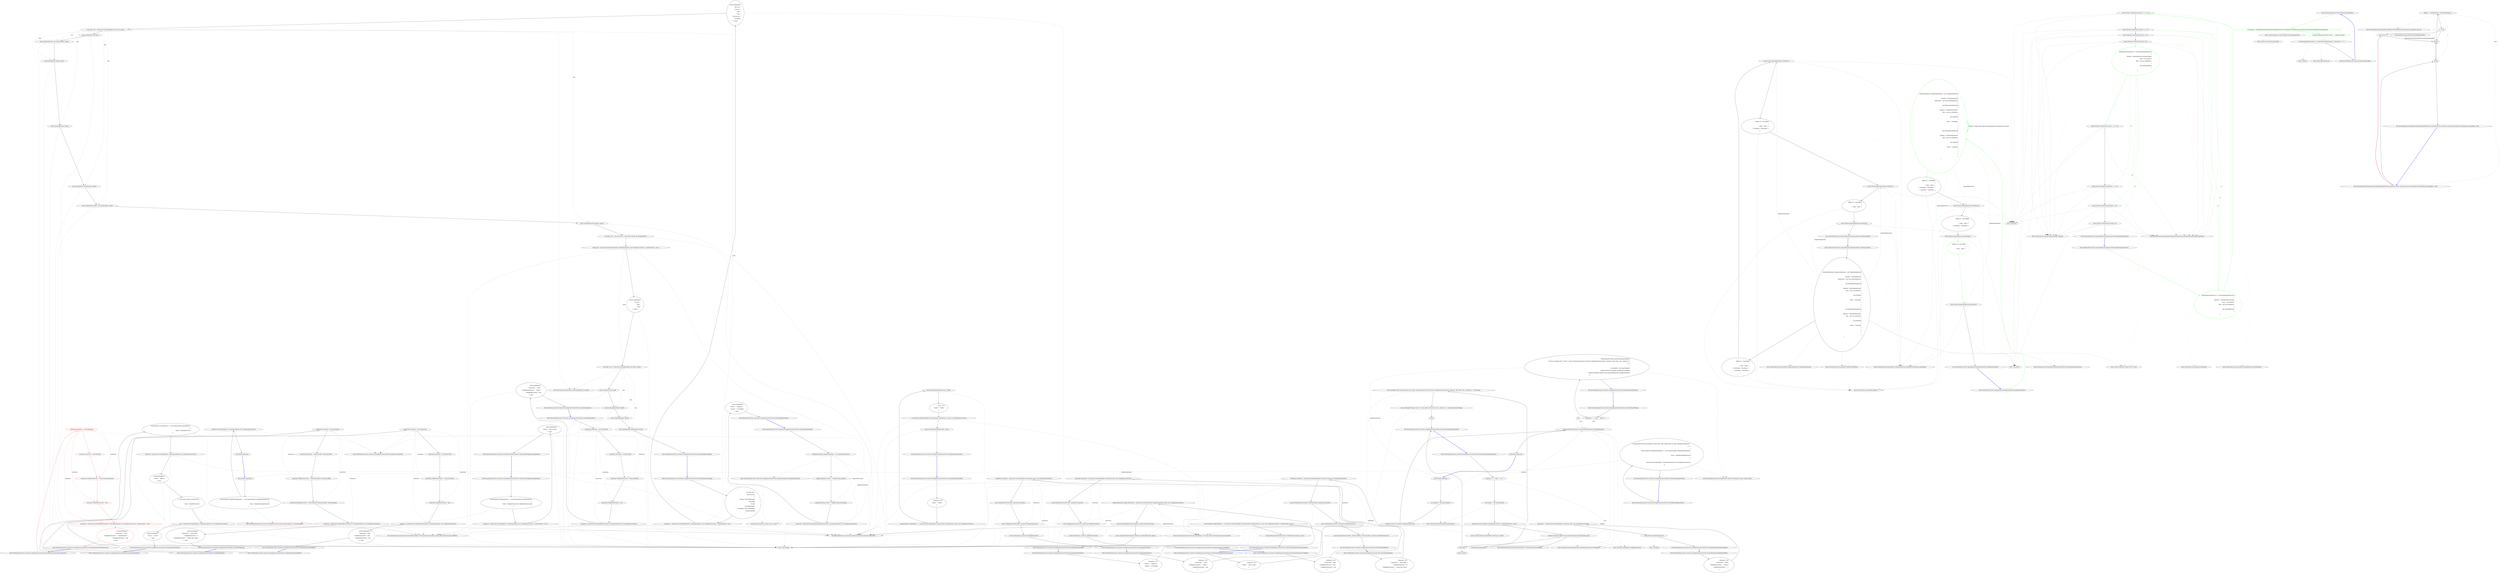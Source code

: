 digraph  {
n162 [label=json, span=""];
n0 [label="Entry Newtonsoft.Json.Tests.Converters.StringEnumConverterTests.NamedEnumDuplicateTest()", span="104-104", cluster="Newtonsoft.Json.Tests.Converters.StringEnumConverterTests.NamedEnumDuplicateTest()"];
n1 [label="ExceptionAssert.Throws<Exception>(''Enum name 'Third' already exists on enum 'NamedEnumDuplicate'.'',\r\n                () =>\r\n                {\r\n                    EnumContainer<NamedEnumDuplicate> c = new EnumContainer<NamedEnumDuplicate>\r\n                    {\r\n                        Enum = NamedEnumDuplicate.First\r\n                    };\r\n\r\n                    JsonConvert.SerializeObject(c, Formatting.Indented, new StringEnumConverter());\r\n                })", span="106-115", cluster="Newtonsoft.Json.Tests.Converters.StringEnumConverterTests.NamedEnumDuplicateTest()"];
n2 [label="Exit Newtonsoft.Json.Tests.Converters.StringEnumConverterTests.NamedEnumDuplicateTest()", span="104-104", cluster="Newtonsoft.Json.Tests.Converters.StringEnumConverterTests.NamedEnumDuplicateTest()"];
n3 [label="Entry Newtonsoft.Json.Tests.ExceptionAssert.Throws<TException>(string, System.Action)", span="175-175", cluster="Newtonsoft.Json.Tests.ExceptionAssert.Throws<TException>(string, System.Action)"];
n4 [label="Entry lambda expression", span="107-115", cluster="lambda expression"];
n5 [label="EnumContainer<NamedEnumDuplicate> c = new EnumContainer<NamedEnumDuplicate>\r\n                    {\r\n                        Enum = NamedEnumDuplicate.First\r\n                    }", span="109-112", cluster="lambda expression"];
n6 [label="JsonConvert.SerializeObject(c, Formatting.Indented, new StringEnumConverter())", span="114-114", cluster="lambda expression"];
n8 [label="Entry Newtonsoft.Json.Tests.Converters.StringEnumConverterTests.EnumContainer<T>.EnumContainer()", span="54-54", cluster="Newtonsoft.Json.Tests.Converters.StringEnumConverterTests.EnumContainer<T>.EnumContainer()"];
n7 [label="Exit lambda expression", span="107-115", cluster="lambda expression"];
n9 [label="Entry Newtonsoft.Json.Converters.StringEnumConverter.StringEnumConverter()", span="62-62", cluster="Newtonsoft.Json.Converters.StringEnumConverter.StringEnumConverter()"];
n10 [label="Entry Newtonsoft.Json.JsonConvert.SerializeObject(object, Newtonsoft.Json.Formatting, params Newtonsoft.Json.JsonConverter[])", span="539-539", cluster="Newtonsoft.Json.JsonConvert.SerializeObject(object, Newtonsoft.Json.Formatting, params Newtonsoft.Json.JsonConverter[])"];
n11 [label="Entry Newtonsoft.Json.Tests.Converters.StringEnumConverterTests.SerializeNameEnumTest()", span="119-119", cluster="Newtonsoft.Json.Tests.Converters.StringEnumConverterTests.SerializeNameEnumTest()"];
n12 [label="EnumContainer<NamedEnum> c = new EnumContainer<NamedEnum>\r\n            {\r\n                Enum = NamedEnum.First\r\n            }", span="121-124", cluster="Newtonsoft.Json.Tests.Converters.StringEnumConverterTests.SerializeNameEnumTest()"];
n13 [label="string json = JsonConvert.SerializeObject(c, Formatting.Indented, new StringEnumConverter())", span="126-126", cluster="Newtonsoft.Json.Tests.Converters.StringEnumConverterTests.SerializeNameEnumTest()"];
n14 [label="Assert.AreEqual(@''{\r\n  ''''Enum'''': ''''@first''''\r\n}'', json)", span="127-129", cluster="Newtonsoft.Json.Tests.Converters.StringEnumConverterTests.SerializeNameEnumTest()"];
n15 [label="c = new EnumContainer<NamedEnum>\r\n            {\r\n                Enum = NamedEnum.Third\r\n            }", span="131-134", cluster="Newtonsoft.Json.Tests.Converters.StringEnumConverterTests.SerializeNameEnumTest()"];
n19 [label="Entry Unk.AreEqual", span="", cluster="Unk.AreEqual"];
n16 [label="json = JsonConvert.SerializeObject(c, Formatting.Indented, new StringEnumConverter())", span="136-136", cluster="Newtonsoft.Json.Tests.Converters.StringEnumConverterTests.SerializeNameEnumTest()"];
n17 [label="Assert.AreEqual(@''{\r\n  ''''Enum'''': ''''Third''''\r\n}'', json)", span="137-139", cluster="Newtonsoft.Json.Tests.Converters.StringEnumConverterTests.SerializeNameEnumTest()"];
n18 [label="Exit Newtonsoft.Json.Tests.Converters.StringEnumConverterTests.SerializeNameEnumTest()", span="119-119", cluster="Newtonsoft.Json.Tests.Converters.StringEnumConverterTests.SerializeNameEnumTest()"];
n20 [label="Entry Newtonsoft.Json.Tests.Converters.StringEnumConverterTests.DeserializeNameEnumTest()", span="143-143", cluster="Newtonsoft.Json.Tests.Converters.StringEnumConverterTests.DeserializeNameEnumTest()"];
n21 [label="string json = @''{\r\n  ''''Enum'''': ''''@first''''\r\n}''", span="145-147", cluster="Newtonsoft.Json.Tests.Converters.StringEnumConverterTests.DeserializeNameEnumTest()"];
n22 [label="EnumContainer<NamedEnum> c = JsonConvert.DeserializeObject<EnumContainer<NamedEnum>>(json, new StringEnumConverter())", span="149-149", cluster="Newtonsoft.Json.Tests.Converters.StringEnumConverterTests.DeserializeNameEnumTest()"];
n23 [label="Assert.AreEqual(NamedEnum.First, c.Enum)", span="150-150", cluster="Newtonsoft.Json.Tests.Converters.StringEnumConverterTests.DeserializeNameEnumTest()"];
n28 [label="Entry Newtonsoft.Json.JsonConvert.DeserializeObject<T>(string, params Newtonsoft.Json.JsonConverter[])", span="771-771", cluster="Newtonsoft.Json.JsonConvert.DeserializeObject<T>(string, params Newtonsoft.Json.JsonConverter[])"];
n24 [label="json = @''{\r\n  ''''Enum'''': ''''Third''''\r\n}''", span="152-154", cluster="Newtonsoft.Json.Tests.Converters.StringEnumConverterTests.DeserializeNameEnumTest()"];
n25 [label="c = JsonConvert.DeserializeObject<EnumContainer<NamedEnum>>(json, new StringEnumConverter())", span="156-156", cluster="Newtonsoft.Json.Tests.Converters.StringEnumConverterTests.DeserializeNameEnumTest()"];
n26 [label="Assert.AreEqual(NamedEnum.Third, c.Enum)", span="157-157", cluster="Newtonsoft.Json.Tests.Converters.StringEnumConverterTests.DeserializeNameEnumTest()"];
n27 [label="Exit Newtonsoft.Json.Tests.Converters.StringEnumConverterTests.DeserializeNameEnumTest()", span="143-143", cluster="Newtonsoft.Json.Tests.Converters.StringEnumConverterTests.DeserializeNameEnumTest()"];
n29 [label="Entry Newtonsoft.Json.Tests.Converters.StringEnumConverterTests.SerializeEnumClass()", span="162-162", cluster="Newtonsoft.Json.Tests.Converters.StringEnumConverterTests.SerializeEnumClass()"];
n30 [label="EnumClass enumClass = new EnumClass()", span="164-164", cluster="Newtonsoft.Json.Tests.Converters.StringEnumConverterTests.SerializeEnumClass()"];
n31 [label="enumClass.StoreColor = StoreColor.Red", span="165-165", cluster="Newtonsoft.Json.Tests.Converters.StringEnumConverterTests.SerializeEnumClass()"];
n37 [label="Entry Newtonsoft.Json.Tests.Converters.StringEnumConverterTests.EnumClass.EnumClass()", span="47-47", cluster="Newtonsoft.Json.Tests.Converters.StringEnumConverterTests.EnumClass.EnumClass()"];
n32 [label="enumClass.NullableStoreColor1 = StoreColor.White", span="166-166", cluster="Newtonsoft.Json.Tests.Converters.StringEnumConverterTests.SerializeEnumClass()"];
n33 [label="enumClass.NullableStoreColor2 = null", span="167-167", cluster="Newtonsoft.Json.Tests.Converters.StringEnumConverterTests.SerializeEnumClass()"];
n34 [label="string json = JsonConvert.SerializeObject(enumClass, Formatting.Indented, new StringEnumConverter())", span="169-169", cluster="Newtonsoft.Json.Tests.Converters.StringEnumConverterTests.SerializeEnumClass()"];
n35 [label="Assert.AreEqual(@''{\r\n  ''''StoreColor'''': ''''Red'''',\r\n  ''''NullableStoreColor1'''': ''''White'''',\r\n  ''''NullableStoreColor2'''': null\r\n}'', json)", span="171-175", cluster="Newtonsoft.Json.Tests.Converters.StringEnumConverterTests.SerializeEnumClass()"];
n36 [label="Exit Newtonsoft.Json.Tests.Converters.StringEnumConverterTests.SerializeEnumClass()", span="162-162", cluster="Newtonsoft.Json.Tests.Converters.StringEnumConverterTests.SerializeEnumClass()"];
n38 [label="Entry Newtonsoft.Json.Tests.Converters.StringEnumConverterTests.SerializeEnumClassWithCamelCase()", span="179-179", cluster="Newtonsoft.Json.Tests.Converters.StringEnumConverterTests.SerializeEnumClassWithCamelCase()"];
n39 [label="EnumClass enumClass = new EnumClass()", span="181-181", cluster="Newtonsoft.Json.Tests.Converters.StringEnumConverterTests.SerializeEnumClassWithCamelCase()", color=red, community=0];
n40 [label="enumClass.StoreColor = StoreColor.Red", span="182-182", cluster="Newtonsoft.Json.Tests.Converters.StringEnumConverterTests.SerializeEnumClassWithCamelCase()", color=red, community=0];
n41 [label="enumClass.NullableStoreColor1 = StoreColor.DarkGoldenrod", span="183-183", cluster="Newtonsoft.Json.Tests.Converters.StringEnumConverterTests.SerializeEnumClassWithCamelCase()", color=red, community=0];
n42 [label="enumClass.NullableStoreColor2 = null", span="184-184", cluster="Newtonsoft.Json.Tests.Converters.StringEnumConverterTests.SerializeEnumClassWithCamelCase()", color=red, community=0];
n43 [label="string json = JsonConvert.SerializeObject(enumClass, Formatting.Indented, new StringEnumConverter { CamelCaseText = true })", span="186-186", cluster="Newtonsoft.Json.Tests.Converters.StringEnumConverterTests.SerializeEnumClassWithCamelCase()", color=red, community=0];
n44 [label="Assert.AreEqual(@''{\r\n  ''''StoreColor'''': ''''red'''',\r\n  ''''NullableStoreColor1'''': ''''darkGoldenrod'''',\r\n  ''''NullableStoreColor2'''': null\r\n}'', json)", span="188-192", cluster="Newtonsoft.Json.Tests.Converters.StringEnumConverterTests.SerializeEnumClassWithCamelCase()", color=red, community=0];
n45 [label="Exit Newtonsoft.Json.Tests.Converters.StringEnumConverterTests.SerializeEnumClassWithCamelCase()", span="179-179", cluster="Newtonsoft.Json.Tests.Converters.StringEnumConverterTests.SerializeEnumClassWithCamelCase()"];
n46 [label="Entry Newtonsoft.Json.Tests.Converters.StringEnumConverterTests.SerializeEnumClassUndefined()", span="196-196", cluster="Newtonsoft.Json.Tests.Converters.StringEnumConverterTests.SerializeEnumClassUndefined()"];
n47 [label="EnumClass enumClass = new EnumClass()", span="198-198", cluster="Newtonsoft.Json.Tests.Converters.StringEnumConverterTests.SerializeEnumClassUndefined()"];
n48 [label="enumClass.StoreColor = (StoreColor)1000", span="199-199", cluster="Newtonsoft.Json.Tests.Converters.StringEnumConverterTests.SerializeEnumClassUndefined()"];
n49 [label="enumClass.NullableStoreColor1 = (StoreColor)1000", span="200-200", cluster="Newtonsoft.Json.Tests.Converters.StringEnumConverterTests.SerializeEnumClassUndefined()"];
n50 [label="enumClass.NullableStoreColor2 = null", span="201-201", cluster="Newtonsoft.Json.Tests.Converters.StringEnumConverterTests.SerializeEnumClassUndefined()"];
n51 [label="string json = JsonConvert.SerializeObject(enumClass, Formatting.Indented, new StringEnumConverter())", span="203-203", cluster="Newtonsoft.Json.Tests.Converters.StringEnumConverterTests.SerializeEnumClassUndefined()"];
n52 [label="Assert.AreEqual(@''{\r\n  ''''StoreColor'''': 1000,\r\n  ''''NullableStoreColor1'''': 1000,\r\n  ''''NullableStoreColor2'''': null\r\n}'', json)", span="205-209", cluster="Newtonsoft.Json.Tests.Converters.StringEnumConverterTests.SerializeEnumClassUndefined()"];
n53 [label="Exit Newtonsoft.Json.Tests.Converters.StringEnumConverterTests.SerializeEnumClassUndefined()", span="196-196", cluster="Newtonsoft.Json.Tests.Converters.StringEnumConverterTests.SerializeEnumClassUndefined()"];
n54 [label="Entry Newtonsoft.Json.Tests.Converters.StringEnumConverterTests.SerializeFlagEnum()", span="213-213", cluster="Newtonsoft.Json.Tests.Converters.StringEnumConverterTests.SerializeFlagEnum()"];
n55 [label="EnumClass enumClass = new EnumClass()", span="215-215", cluster="Newtonsoft.Json.Tests.Converters.StringEnumConverterTests.SerializeFlagEnum()"];
n56 [label="enumClass.StoreColor = StoreColor.Red | StoreColor.White", span="216-216", cluster="Newtonsoft.Json.Tests.Converters.StringEnumConverterTests.SerializeFlagEnum()"];
n57 [label="enumClass.NullableStoreColor1 = StoreColor.White & StoreColor.Yellow", span="217-217", cluster="Newtonsoft.Json.Tests.Converters.StringEnumConverterTests.SerializeFlagEnum()"];
n58 [label="enumClass.NullableStoreColor2 = StoreColor.Red | StoreColor.White | StoreColor.Black", span="218-218", cluster="Newtonsoft.Json.Tests.Converters.StringEnumConverterTests.SerializeFlagEnum()"];
n59 [label="string json = JsonConvert.SerializeObject(enumClass, Formatting.Indented, new StringEnumConverter())", span="220-220", cluster="Newtonsoft.Json.Tests.Converters.StringEnumConverterTests.SerializeFlagEnum()"];
n60 [label="Assert.AreEqual(@''{\r\n  ''''StoreColor'''': ''''Red, White'''',\r\n  ''''NullableStoreColor1'''': 0,\r\n  ''''NullableStoreColor2'''': ''''Black, Red, White''''\r\n}'', json)", span="222-226", cluster="Newtonsoft.Json.Tests.Converters.StringEnumConverterTests.SerializeFlagEnum()"];
n61 [label="Exit Newtonsoft.Json.Tests.Converters.StringEnumConverterTests.SerializeFlagEnum()", span="213-213", cluster="Newtonsoft.Json.Tests.Converters.StringEnumConverterTests.SerializeFlagEnum()"];
n62 [label="Entry Newtonsoft.Json.Tests.Converters.StringEnumConverterTests.SerializeNegativeEnum()", span="230-230", cluster="Newtonsoft.Json.Tests.Converters.StringEnumConverterTests.SerializeNegativeEnum()"];
n63 [label="NegativeEnumClass negativeEnumClass = new NegativeEnumClass()", span="232-232", cluster="Newtonsoft.Json.Tests.Converters.StringEnumConverterTests.SerializeNegativeEnum()"];
n64 [label="negativeEnumClass.Value1 = NegativeEnum.Negative", span="233-233", cluster="Newtonsoft.Json.Tests.Converters.StringEnumConverterTests.SerializeNegativeEnum()"];
n69 [label="Entry Newtonsoft.Json.Tests.Converters.StringEnumConverterTests.NegativeEnumClass.NegativeEnumClass()", span="96-96", cluster="Newtonsoft.Json.Tests.Converters.StringEnumConverterTests.NegativeEnumClass.NegativeEnumClass()"];
n65 [label="negativeEnumClass.Value2 = (NegativeEnum)int.MinValue", span="234-234", cluster="Newtonsoft.Json.Tests.Converters.StringEnumConverterTests.SerializeNegativeEnum()"];
n66 [label="string json = JsonConvert.SerializeObject(negativeEnumClass, Formatting.Indented, new StringEnumConverter())", span="236-236", cluster="Newtonsoft.Json.Tests.Converters.StringEnumConverterTests.SerializeNegativeEnum()"];
n67 [label="Assert.AreEqual(@''{\r\n  ''''Value1'''': ''''Negative'''',\r\n  ''''Value2'''': -2147483648\r\n}'', json)", span="238-241", cluster="Newtonsoft.Json.Tests.Converters.StringEnumConverterTests.SerializeNegativeEnum()"];
n68 [label="Exit Newtonsoft.Json.Tests.Converters.StringEnumConverterTests.SerializeNegativeEnum()", span="230-230", cluster="Newtonsoft.Json.Tests.Converters.StringEnumConverterTests.SerializeNegativeEnum()"];
n70 [label="Entry Newtonsoft.Json.Tests.Converters.StringEnumConverterTests.DeserializeNegativeEnum()", span="245-245", cluster="Newtonsoft.Json.Tests.Converters.StringEnumConverterTests.DeserializeNegativeEnum()"];
n71 [label="string json = @''{\r\n  ''''Value1'''': ''''Negative'''',\r\n  ''''Value2'''': -2147483648\r\n}''", span="247-250", cluster="Newtonsoft.Json.Tests.Converters.StringEnumConverterTests.DeserializeNegativeEnum()"];
n72 [label="NegativeEnumClass negativeEnumClass = JsonConvert.DeserializeObject<NegativeEnumClass>(json, new StringEnumConverter())", span="252-252", cluster="Newtonsoft.Json.Tests.Converters.StringEnumConverterTests.DeserializeNegativeEnum()"];
n73 [label="Assert.AreEqual(NegativeEnum.Negative, negativeEnumClass.Value1)", span="254-254", cluster="Newtonsoft.Json.Tests.Converters.StringEnumConverterTests.DeserializeNegativeEnum()"];
n74 [label="Assert.AreEqual((NegativeEnum)int.MinValue, negativeEnumClass.Value2)", span="255-255", cluster="Newtonsoft.Json.Tests.Converters.StringEnumConverterTests.DeserializeNegativeEnum()"];
n75 [label="Exit Newtonsoft.Json.Tests.Converters.StringEnumConverterTests.DeserializeNegativeEnum()", span="245-245", cluster="Newtonsoft.Json.Tests.Converters.StringEnumConverterTests.DeserializeNegativeEnum()"];
n76 [label="Entry Newtonsoft.Json.Tests.Converters.StringEnumConverterTests.DeserializeFlagEnum()", span="259-259", cluster="Newtonsoft.Json.Tests.Converters.StringEnumConverterTests.DeserializeFlagEnum()"];
n77 [label="string json = @''{\r\n  ''''StoreColor'''': ''''Red, White'''',\r\n  ''''NullableStoreColor1'''': 0,\r\n  ''''NullableStoreColor2'''': ''''black, Red, White''''\r\n}''", span="261-265", cluster="Newtonsoft.Json.Tests.Converters.StringEnumConverterTests.DeserializeFlagEnum()"];
n78 [label="EnumClass enumClass = JsonConvert.DeserializeObject<EnumClass>(json, new StringEnumConverter())", span="267-267", cluster="Newtonsoft.Json.Tests.Converters.StringEnumConverterTests.DeserializeFlagEnum()"];
n79 [label="Assert.AreEqual(StoreColor.Red | StoreColor.White, enumClass.StoreColor)", span="269-269", cluster="Newtonsoft.Json.Tests.Converters.StringEnumConverterTests.DeserializeFlagEnum()"];
n80 [label="Assert.AreEqual((StoreColor)0, enumClass.NullableStoreColor1)", span="270-270", cluster="Newtonsoft.Json.Tests.Converters.StringEnumConverterTests.DeserializeFlagEnum()"];
n81 [label="Assert.AreEqual(StoreColor.Red | StoreColor.White | StoreColor.Black, enumClass.NullableStoreColor2)", span="271-271", cluster="Newtonsoft.Json.Tests.Converters.StringEnumConverterTests.DeserializeFlagEnum()"];
n82 [label="Exit Newtonsoft.Json.Tests.Converters.StringEnumConverterTests.DeserializeFlagEnum()", span="259-259", cluster="Newtonsoft.Json.Tests.Converters.StringEnumConverterTests.DeserializeFlagEnum()"];
n83 [label="Entry Newtonsoft.Json.Tests.Converters.StringEnumConverterTests.DeserializeEnumClass()", span="275-275", cluster="Newtonsoft.Json.Tests.Converters.StringEnumConverterTests.DeserializeEnumClass()"];
n84 [label="string json = @''{\r\n  ''''StoreColor'''': ''''Red'''',\r\n  ''''NullableStoreColor1'''': ''''White'''',\r\n  ''''NullableStoreColor2'''': null\r\n}''", span="277-281", cluster="Newtonsoft.Json.Tests.Converters.StringEnumConverterTests.DeserializeEnumClass()"];
n85 [label="EnumClass enumClass = JsonConvert.DeserializeObject<EnumClass>(json, new StringEnumConverter())", span="283-283", cluster="Newtonsoft.Json.Tests.Converters.StringEnumConverterTests.DeserializeEnumClass()"];
n86 [label="Assert.AreEqual(StoreColor.Red, enumClass.StoreColor)", span="285-285", cluster="Newtonsoft.Json.Tests.Converters.StringEnumConverterTests.DeserializeEnumClass()"];
n87 [label="Assert.AreEqual(StoreColor.White, enumClass.NullableStoreColor1)", span="286-286", cluster="Newtonsoft.Json.Tests.Converters.StringEnumConverterTests.DeserializeEnumClass()"];
n88 [label="Assert.AreEqual(null, enumClass.NullableStoreColor2)", span="287-287", cluster="Newtonsoft.Json.Tests.Converters.StringEnumConverterTests.DeserializeEnumClass()"];
n89 [label="Exit Newtonsoft.Json.Tests.Converters.StringEnumConverterTests.DeserializeEnumClass()", span="275-275", cluster="Newtonsoft.Json.Tests.Converters.StringEnumConverterTests.DeserializeEnumClass()"];
n90 [label="Entry Newtonsoft.Json.Tests.Converters.StringEnumConverterTests.DeserializeEnumClassUndefined()", span="291-291", cluster="Newtonsoft.Json.Tests.Converters.StringEnumConverterTests.DeserializeEnumClassUndefined()"];
n91 [label="string json = @''{\r\n  ''''StoreColor'''': 1000,\r\n  ''''NullableStoreColor1'''': 1000,\r\n  ''''NullableStoreColor2'''': null\r\n}''", span="293-297", cluster="Newtonsoft.Json.Tests.Converters.StringEnumConverterTests.DeserializeEnumClassUndefined()"];
n92 [label="EnumClass enumClass = JsonConvert.DeserializeObject<EnumClass>(json, new StringEnumConverter())", span="299-299", cluster="Newtonsoft.Json.Tests.Converters.StringEnumConverterTests.DeserializeEnumClassUndefined()"];
n93 [label="Assert.AreEqual((StoreColor)1000, enumClass.StoreColor)", span="301-301", cluster="Newtonsoft.Json.Tests.Converters.StringEnumConverterTests.DeserializeEnumClassUndefined()"];
n94 [label="Assert.AreEqual((StoreColor)1000, enumClass.NullableStoreColor1)", span="302-302", cluster="Newtonsoft.Json.Tests.Converters.StringEnumConverterTests.DeserializeEnumClassUndefined()"];
n95 [label="Assert.AreEqual(null, enumClass.NullableStoreColor2)", span="303-303", cluster="Newtonsoft.Json.Tests.Converters.StringEnumConverterTests.DeserializeEnumClassUndefined()"];
n96 [label="Exit Newtonsoft.Json.Tests.Converters.StringEnumConverterTests.DeserializeEnumClassUndefined()", span="291-291", cluster="Newtonsoft.Json.Tests.Converters.StringEnumConverterTests.DeserializeEnumClassUndefined()"];
n97 [label="Entry Newtonsoft.Json.Tests.Converters.StringEnumConverterTests.CamelCaseTextFlagEnumSerialization()", span="307-307", cluster="Newtonsoft.Json.Tests.Converters.StringEnumConverterTests.CamelCaseTextFlagEnumSerialization()"];
n98 [label="EnumContainer<FlagsTestEnum> c = new EnumContainer<FlagsTestEnum>\r\n            {\r\n                Enum = FlagsTestEnum.First | FlagsTestEnum.Second\r\n            }", span="309-312", cluster="Newtonsoft.Json.Tests.Converters.StringEnumConverterTests.CamelCaseTextFlagEnumSerialization()"];
n99 [label="string json = JsonConvert.SerializeObject(c, Formatting.Indented, new StringEnumConverter { CamelCaseText = true })", span="314-314", cluster="Newtonsoft.Json.Tests.Converters.StringEnumConverterTests.CamelCaseTextFlagEnumSerialization()"];
n100 [label="Assert.AreEqual(@''{\r\n  ''''Enum'''': ''''first, second''''\r\n}'', json)", span="315-317", cluster="Newtonsoft.Json.Tests.Converters.StringEnumConverterTests.CamelCaseTextFlagEnumSerialization()"];
n101 [label="Exit Newtonsoft.Json.Tests.Converters.StringEnumConverterTests.CamelCaseTextFlagEnumSerialization()", span="307-307", cluster="Newtonsoft.Json.Tests.Converters.StringEnumConverterTests.CamelCaseTextFlagEnumSerialization()"];
n102 [label="Entry Newtonsoft.Json.Tests.Converters.StringEnumConverterTests.CamelCaseTextFlagEnumDeserialization()", span="321-321", cluster="Newtonsoft.Json.Tests.Converters.StringEnumConverterTests.CamelCaseTextFlagEnumDeserialization()"];
n103 [label="string json = @''{\r\n  ''''Enum'''': ''''first, second''''\r\n}''", span="323-325", cluster="Newtonsoft.Json.Tests.Converters.StringEnumConverterTests.CamelCaseTextFlagEnumDeserialization()"];
n104 [label="EnumContainer<FlagsTestEnum> c = JsonConvert.DeserializeObject<EnumContainer<FlagsTestEnum>>(json, new StringEnumConverter { CamelCaseText = true })", span="327-327", cluster="Newtonsoft.Json.Tests.Converters.StringEnumConverterTests.CamelCaseTextFlagEnumDeserialization()"];
n105 [label="Assert.AreEqual(FlagsTestEnum.First | FlagsTestEnum.Second, c.Enum)", span="328-328", cluster="Newtonsoft.Json.Tests.Converters.StringEnumConverterTests.CamelCaseTextFlagEnumDeserialization()"];
n106 [label="Exit Newtonsoft.Json.Tests.Converters.StringEnumConverterTests.CamelCaseTextFlagEnumDeserialization()", span="321-321", cluster="Newtonsoft.Json.Tests.Converters.StringEnumConverterTests.CamelCaseTextFlagEnumDeserialization()"];
n107 [label="Entry Newtonsoft.Json.Tests.Converters.StringEnumConverterTests.DeserializeEmptyStringIntoNullable()", span="332-332", cluster="Newtonsoft.Json.Tests.Converters.StringEnumConverterTests.DeserializeEmptyStringIntoNullable()"];
n108 [label="string json = @''{\r\n  ''''StoreColor'''': ''''Red'''',\r\n  ''''NullableStoreColor1'''': ''''White'''',\r\n  ''''NullableStoreColor2'''': ''''''''\r\n}''", span="334-338", cluster="Newtonsoft.Json.Tests.Converters.StringEnumConverterTests.DeserializeEmptyStringIntoNullable()"];
n109 [label="EnumClass c = JsonConvert.DeserializeObject<EnumClass>(json, new StringEnumConverter())", span="340-340", cluster="Newtonsoft.Json.Tests.Converters.StringEnumConverterTests.DeserializeEmptyStringIntoNullable()"];
n110 [label="Assert.IsNull(c.NullableStoreColor2)", span="341-341", cluster="Newtonsoft.Json.Tests.Converters.StringEnumConverterTests.DeserializeEmptyStringIntoNullable()"];
n111 [label="Exit Newtonsoft.Json.Tests.Converters.StringEnumConverterTests.DeserializeEmptyStringIntoNullable()", span="332-332", cluster="Newtonsoft.Json.Tests.Converters.StringEnumConverterTests.DeserializeEmptyStringIntoNullable()"];
n112 [label="Entry Unk.IsNull", span="", cluster="Unk.IsNull"];
n113 [label="Entry Newtonsoft.Json.Tests.Converters.StringEnumConverterTests.DeserializeInvalidString()", span="345-345", cluster="Newtonsoft.Json.Tests.Converters.StringEnumConverterTests.DeserializeInvalidString()"];
n114 [label="string json = ''{ \''Value\'' : \''Three\'' }''", span="347-347", cluster="Newtonsoft.Json.Tests.Converters.StringEnumConverterTests.DeserializeInvalidString()"];
n115 [label="ExceptionAssert.Throws<JsonSerializationException>(\r\n                @''Error converting value ''''Three'''' to type 'Newtonsoft.Json.Tests.Converters.StringEnumConverterTests+MyEnum'. Path 'Value', line 1, position 19.'',\r\n                () =>\r\n                {\r\n                    var serializer = new JsonSerializer();\r\n                    serializer.Converters.Add(new StringEnumConverter());\r\n                    serializer.Deserialize<Bucket>(new JsonTextReader(new StringReader(json)));\r\n                })", span="349-356", cluster="Newtonsoft.Json.Tests.Converters.StringEnumConverterTests.DeserializeInvalidString()"];
n120 [label="serializer.Deserialize<Bucket>(new JsonTextReader(new StringReader(json)))", span="355-355", cluster="lambda expression"];
n116 [label="Exit Newtonsoft.Json.Tests.Converters.StringEnumConverterTests.DeserializeInvalidString()", span="345-345", cluster="Newtonsoft.Json.Tests.Converters.StringEnumConverterTests.DeserializeInvalidString()"];
n117 [label="Entry lambda expression", span="351-356", cluster="lambda expression"];
n118 [label="var serializer = new JsonSerializer()", span="353-353", cluster="lambda expression"];
n119 [label="serializer.Converters.Add(new StringEnumConverter())", span="354-354", cluster="lambda expression"];
n122 [label="Entry Newtonsoft.Json.JsonSerializer.JsonSerializer()", span="418-418", cluster="Newtonsoft.Json.JsonSerializer.JsonSerializer()"];
n123 [label="Entry System.Collections.ObjectModel.Collection<T>.Add(T)", span="0-0", cluster="System.Collections.ObjectModel.Collection<T>.Add(T)"];
n121 [label="Exit lambda expression", span="351-356", cluster="lambda expression"];
n124 [label="Entry Newtonsoft.Json.JsonTextReader.JsonTextReader(System.IO.TextReader)", span="73-73", cluster="Newtonsoft.Json.JsonTextReader.JsonTextReader(System.IO.TextReader)"];
n125 [label="Entry System.IO.StringReader.StringReader(string)", span="0-0", cluster="System.IO.StringReader.StringReader(string)"];
n126 [label="Entry Newtonsoft.Json.JsonSerializer.Deserialize<T>(Newtonsoft.Json.JsonReader)", span="638-638", cluster="Newtonsoft.Json.JsonSerializer.Deserialize<T>(Newtonsoft.Json.JsonReader)"];
n127 [label="Entry Newtonsoft.Json.Tests.Converters.StringEnumConverterTests.DeserializeIntegerButNotAllowed()", span="371-371", cluster="Newtonsoft.Json.Tests.Converters.StringEnumConverterTests.DeserializeIntegerButNotAllowed()"];
n128 [label="string json = ''{ \''Value\'' : 123 }''", span="373-373", cluster="Newtonsoft.Json.Tests.Converters.StringEnumConverterTests.DeserializeIntegerButNotAllowed()"];
n129 [label="var serializer = new JsonSerializer()", span="377-377", cluster="Newtonsoft.Json.Tests.Converters.StringEnumConverterTests.DeserializeIntegerButNotAllowed()"];
n131 [label="serializer.Deserialize<Bucket>(new JsonTextReader(new StringReader(json)))", span="379-379", cluster="Newtonsoft.Json.Tests.Converters.StringEnumConverterTests.DeserializeIntegerButNotAllowed()"];
n130 [label="serializer.Converters.Add(new StringEnumConverter { AllowIntegerValues = false })", span="378-378", cluster="Newtonsoft.Json.Tests.Converters.StringEnumConverterTests.DeserializeIntegerButNotAllowed()"];
n132 [label=JsonSerializationException, span="381-381", cluster="Newtonsoft.Json.Tests.Converters.StringEnumConverterTests.DeserializeIntegerButNotAllowed()"];
n136 [label="Assert.Fail()", span="389-389", cluster="Newtonsoft.Json.Tests.Converters.StringEnumConverterTests.DeserializeIntegerButNotAllowed()"];
n133 [label="Assert.AreEqual(''Error converting value 123 to type 'Newtonsoft.Json.Tests.Converters.StringEnumConverterTests+MyEnum'. Path 'Value', line 1, position 15.'', ex.Message)", span="383-383", cluster="Newtonsoft.Json.Tests.Converters.StringEnumConverterTests.DeserializeIntegerButNotAllowed()"];
n134 [label="Assert.AreEqual(@''Integer value 123 is not allowed. Path 'Value', line 1, position 15.'', ex.InnerException.Message)", span="384-384", cluster="Newtonsoft.Json.Tests.Converters.StringEnumConverterTests.DeserializeIntegerButNotAllowed()"];
n135 [label="return;", span="386-386", cluster="Newtonsoft.Json.Tests.Converters.StringEnumConverterTests.DeserializeIntegerButNotAllowed()"];
n137 [label="Exit Newtonsoft.Json.Tests.Converters.StringEnumConverterTests.DeserializeIntegerButNotAllowed()", span="371-371", cluster="Newtonsoft.Json.Tests.Converters.StringEnumConverterTests.DeserializeIntegerButNotAllowed()"];
n138 [label="Entry Unk.Fail", span="", cluster="Unk.Fail"];
n139 [label="Entry Newtonsoft.Json.Tests.Converters.StringEnumConverterTests.EnumMemberPlusFlags()", span="394-394", cluster="Newtonsoft.Json.Tests.Converters.StringEnumConverterTests.EnumMemberPlusFlags()"];
n140 [label="List<Foo> lfoo =\r\n                new List<Foo>\r\n                {\r\n                    Foo.Bat | Foo.SerializeAsBaz,\r\n                    Foo.FooBar,\r\n                    Foo.Bat,\r\n                    Foo.SerializeAsBaz,\r\n                    Foo.FooBar | Foo.SerializeAsBaz,\r\n                    (Foo)int.MaxValue\r\n                }", span="396-405", cluster="Newtonsoft.Json.Tests.Converters.StringEnumConverterTests.EnumMemberPlusFlags()"];
n141 [label="string json1 = JsonConvert.SerializeObject(lfoo, Formatting.Indented, new StringEnumConverter { CamelCaseText = true })", span="407-407", cluster="Newtonsoft.Json.Tests.Converters.StringEnumConverterTests.EnumMemberPlusFlags()"];
n160 [label="Entry System.Collections.Generic.List<T>.List()", span="0-0", cluster="System.Collections.Generic.List<T>.List()"];
n142 [label="Assert.AreEqual(@''[\r\n  ''''Bat, baz'''',\r\n  ''''foo_bar'''',\r\n  ''''Bat'''',\r\n  ''''baz'''',\r\n  ''''foo_bar, baz'''',\r\n  2147483647\r\n]'', json1)", span="409-416", cluster="Newtonsoft.Json.Tests.Converters.StringEnumConverterTests.EnumMemberPlusFlags()"];
n143 [label="IList<Foo> foos = JsonConvert.DeserializeObject<List<Foo>>(json1)", span="418-418", cluster="Newtonsoft.Json.Tests.Converters.StringEnumConverterTests.EnumMemberPlusFlags()"];
n144 [label="Assert.AreEqual(6, foos.Count)", span="420-420", cluster="Newtonsoft.Json.Tests.Converters.StringEnumConverterTests.EnumMemberPlusFlags()"];
n161 [label="Entry Newtonsoft.Json.JsonConvert.DeserializeObject<T>(string)", span="723-723", cluster="Newtonsoft.Json.JsonConvert.DeserializeObject<T>(string)"];
n145 [label="Assert.AreEqual(Foo.Bat | Foo.SerializeAsBaz, foos[0])", span="421-421", cluster="Newtonsoft.Json.Tests.Converters.StringEnumConverterTests.EnumMemberPlusFlags()"];
n146 [label="Assert.AreEqual(Foo.FooBar, foos[1])", span="422-422", cluster="Newtonsoft.Json.Tests.Converters.StringEnumConverterTests.EnumMemberPlusFlags()"];
n147 [label="Assert.AreEqual(Foo.Bat, foos[2])", span="423-423", cluster="Newtonsoft.Json.Tests.Converters.StringEnumConverterTests.EnumMemberPlusFlags()"];
n148 [label="Assert.AreEqual(Foo.SerializeAsBaz, foos[3])", span="424-424", cluster="Newtonsoft.Json.Tests.Converters.StringEnumConverterTests.EnumMemberPlusFlags()"];
n149 [label="Assert.AreEqual(Foo.FooBar | Foo.SerializeAsBaz, foos[4])", span="425-425", cluster="Newtonsoft.Json.Tests.Converters.StringEnumConverterTests.EnumMemberPlusFlags()"];
n150 [label="Assert.AreEqual((Foo)int.MaxValue, foos[5])", span="426-426", cluster="Newtonsoft.Json.Tests.Converters.StringEnumConverterTests.EnumMemberPlusFlags()"];
n151 [label="List<Bar> lbar = new List<Bar>() { Bar.FooBar, Bar.Bat, Bar.SerializeAsBaz }", span="428-428", cluster="Newtonsoft.Json.Tests.Converters.StringEnumConverterTests.EnumMemberPlusFlags()"];
n152 [label="string json2 = JsonConvert.SerializeObject(lbar, Formatting.Indented, new StringEnumConverter { CamelCaseText = true })", span="430-430", cluster="Newtonsoft.Json.Tests.Converters.StringEnumConverterTests.EnumMemberPlusFlags()"];
n153 [label="Assert.AreEqual(@''[\r\n  ''''foo_bar'''',\r\n  ''''Bat'''',\r\n  ''''baz''''\r\n]'', json2)", span="432-436", cluster="Newtonsoft.Json.Tests.Converters.StringEnumConverterTests.EnumMemberPlusFlags()"];
n154 [label="IList<Bar> bars = JsonConvert.DeserializeObject<List<Bar>>(json2)", span="438-438", cluster="Newtonsoft.Json.Tests.Converters.StringEnumConverterTests.EnumMemberPlusFlags()"];
n155 [label="Assert.AreEqual(3, bars.Count)", span="440-440", cluster="Newtonsoft.Json.Tests.Converters.StringEnumConverterTests.EnumMemberPlusFlags()"];
n156 [label="Assert.AreEqual(Bar.FooBar, bars[0])", span="441-441", cluster="Newtonsoft.Json.Tests.Converters.StringEnumConverterTests.EnumMemberPlusFlags()"];
n157 [label="Assert.AreEqual(Bar.Bat, bars[1])", span="442-442", cluster="Newtonsoft.Json.Tests.Converters.StringEnumConverterTests.EnumMemberPlusFlags()"];
n158 [label="Assert.AreEqual(Bar.SerializeAsBaz, bars[2])", span="443-443", cluster="Newtonsoft.Json.Tests.Converters.StringEnumConverterTests.EnumMemberPlusFlags()"];
n159 [label="Exit Newtonsoft.Json.Tests.Converters.StringEnumConverterTests.EnumMemberPlusFlags()", span="394-394", cluster="Newtonsoft.Json.Tests.Converters.StringEnumConverterTests.EnumMemberPlusFlags()"];
d1 [label="CompositeExpression compositeExpression = new CompositeExpression\r\n            {\r\n                Operator = QueryOperator.And,\r\n                Expressions = new List<QueryExpression>\r\n                {\r\n                    new BooleanQueryExpression\r\n                    {\r\n                        Operator = QueryOperator.Exists,\r\n                        Path = new List<PathFilter>\r\n                        {\r\n                            new FieldFilter\r\n                            {\r\n                                Name = ''FirstName''\r\n                            }\r\n                        }\r\n                    },\r\n                    new BooleanQueryExpression\r\n                    {\r\n                        Operator = QueryOperator.Exists,\r\n                        Path = new List<PathFilter>\r\n                        {\r\n                            new FieldFilter\r\n                            {\r\n                                Name = ''LastName''\r\n                            }\r\n                        }\r\n                    }\r\n                }\r\n            }", span="51-79", cluster="Newtonsoft.Json.Tests.Linq.JsonPath.QueryExpressionTests.AndExpressionTest()", color=green, community=0];
d0 [label="Entry Newtonsoft.Json.Tests.Linq.JsonPath.QueryExpressionTests.AndExpressionTest()", span="49-49", cluster="Newtonsoft.Json.Tests.Linq.JsonPath.QueryExpressionTests.AndExpressionTest()"];
d2 [label="JObject o1 = new JObject\r\n            {\r\n                { ''Title'', ''Title!'' },\r\n                { ''FirstName'', ''FirstName!'' },\r\n                { ''LastName'', ''LastName!'' }\r\n            }", span="81-86", cluster="Newtonsoft.Json.Tests.Linq.JsonPath.QueryExpressionTests.AndExpressionTest()"];
d9 [label="Entry Newtonsoft.Json.Linq.JsonPath.CompositeExpression.CompositeExpression()", span="33-33", cluster="Newtonsoft.Json.Linq.JsonPath.CompositeExpression.CompositeExpression()"];
d10 [label="Entry System.Collections.Generic.List<T>.List()", span="0-0", cluster="System.Collections.Generic.List<T>.List()"];
d11 [label="Entry Newtonsoft.Json.Linq.JsonPath.BooleanQueryExpression.BooleanQueryExpression()", span="66-66", cluster="Newtonsoft.Json.Linq.JsonPath.BooleanQueryExpression.BooleanQueryExpression()"];
d12 [label="Entry Newtonsoft.Json.Linq.JsonPath.FieldFilter.FieldFilter()", span="6-6", cluster="Newtonsoft.Json.Linq.JsonPath.FieldFilter.FieldFilter()"];
d3 [label="Assert.IsTrue(compositeExpression.IsMatch(o1))", span="88-88", cluster="Newtonsoft.Json.Tests.Linq.JsonPath.QueryExpressionTests.AndExpressionTest()"];
d5 [label="Assert.IsFalse(compositeExpression.IsMatch(o2))", span="96-96", cluster="Newtonsoft.Json.Tests.Linq.JsonPath.QueryExpressionTests.AndExpressionTest()"];
d7 [label="Assert.IsFalse(compositeExpression.IsMatch(o3))", span="103-103", cluster="Newtonsoft.Json.Tests.Linq.JsonPath.QueryExpressionTests.AndExpressionTest()"];
d6 [label="JObject o3 = new JObject\r\n            {\r\n                { ''Title'', ''Title!'' }\r\n            }", span="98-101", cluster="Newtonsoft.Json.Tests.Linq.JsonPath.QueryExpressionTests.AndExpressionTest()", color=green, community=0];
d13 [label="Entry Newtonsoft.Json.Linq.JObject.JObject()", span="88-88", cluster="Newtonsoft.Json.Linq.JObject.JObject()"];
d27 [label="BooleanQueryExpression e1 = new BooleanQueryExpression\r\n            {\r\n                Operator = QueryOperator.LessThan,\r\n                Value = new JValue(3),\r\n                Path = new List<PathFilter>\r\n                {\r\n                    new ArrayIndexFilter()\r\n                }\r\n            }", span="167-175", cluster="Newtonsoft.Json.Tests.Linq.JsonPath.QueryExpressionTests.BooleanExpressionTest()", color=green, community=0];
d26 [label="Entry Newtonsoft.Json.Tests.Linq.JsonPath.QueryExpressionTests.BooleanExpressionTest()", span="165-165", cluster="Newtonsoft.Json.Tests.Linq.JsonPath.QueryExpressionTests.BooleanExpressionTest()"];
d28 [label="Assert.IsTrue(e1.IsMatch(new JArray(1, 2, 3, 4, 5)))", span="177-177", cluster="Newtonsoft.Json.Tests.Linq.JsonPath.QueryExpressionTests.BooleanExpressionTest()"];
d38 [label="Entry Newtonsoft.Json.Linq.JValue.JValue(long)", span="70-70", cluster="Newtonsoft.Json.Linq.JValue.JValue(long)"];
d39 [label="Entry Newtonsoft.Json.Linq.JsonPath.ArrayIndexFilter.ArrayIndexFilter()", span="6-6", cluster="Newtonsoft.Json.Linq.JsonPath.ArrayIndexFilter.ArrayIndexFilter()"];
d29 [label="Assert.IsTrue(e1.IsMatch(new JArray(2, 3, 4, 5)))", span="178-178", cluster="Newtonsoft.Json.Tests.Linq.JsonPath.QueryExpressionTests.BooleanExpressionTest()"];
d30 [label="Assert.IsFalse(e1.IsMatch(new JArray(3, 4, 5)))", span="179-179", cluster="Newtonsoft.Json.Tests.Linq.JsonPath.QueryExpressionTests.BooleanExpressionTest()"];
d31 [label="Assert.IsFalse(e1.IsMatch(new JArray(4, 5)))", span="180-180", cluster="Newtonsoft.Json.Tests.Linq.JsonPath.QueryExpressionTests.BooleanExpressionTest()"];
d32 [label="BooleanQueryExpression e2 = new BooleanQueryExpression\r\n            {\r\n                Operator = QueryOperator.LessThanOrEquals,\r\n                Value = new JValue(3),\r\n                Path = new List<PathFilter>\r\n                {\r\n                    new ArrayIndexFilter()\r\n                }\r\n            }", span="182-190", cluster="Newtonsoft.Json.Tests.Linq.JsonPath.QueryExpressionTests.BooleanExpressionTest()", color=green, community=0];
d33 [label="Assert.IsTrue(e2.IsMatch(new JArray(1, 2, 3, 4, 5)))", span="192-192", cluster="Newtonsoft.Json.Tests.Linq.JsonPath.QueryExpressionTests.BooleanExpressionTest()"];
d34 [label="Assert.IsTrue(e2.IsMatch(new JArray(2, 3, 4, 5)))", span="193-193", cluster="Newtonsoft.Json.Tests.Linq.JsonPath.QueryExpressionTests.BooleanExpressionTest()"];
d35 [label="Assert.IsTrue(e2.IsMatch(new JArray(3, 4, 5)))", span="194-194", cluster="Newtonsoft.Json.Tests.Linq.JsonPath.QueryExpressionTests.BooleanExpressionTest()"];
d36 [label="Assert.IsFalse(e2.IsMatch(new JArray(4, 5)))", span="195-195", cluster="Newtonsoft.Json.Tests.Linq.JsonPath.QueryExpressionTests.BooleanExpressionTest()"];
d8 [label="Exit Newtonsoft.Json.Tests.Linq.JsonPath.QueryExpressionTests.AndExpressionTest()", span="49-49", cluster="Newtonsoft.Json.Tests.Linq.JsonPath.QueryExpressionTests.AndExpressionTest()"];
d18 [label="CompositeExpression compositeExpression = new CompositeExpression\r\n            {\r\n                Operator = QueryOperator.Or,\r\n                Expressions = new List<QueryExpression>\r\n                {\r\n                    new BooleanQueryExpression\r\n                    {\r\n                        Operator = QueryOperator.Exists,\r\n                        Path = new List<PathFilter>\r\n                        {\r\n                            new FieldFilter\r\n                            {\r\n                                Name = ''FirstName''\r\n                            }\r\n                        }\r\n                    },\r\n                    new BooleanQueryExpression\r\n                    {\r\n                        Operator = QueryOperator.Exists,\r\n                        Path = new List<PathFilter>\r\n                        {\r\n                            new FieldFilter\r\n                            {\r\n                                Name = ''LastName''\r\n                            }\r\n                        }\r\n                    }\r\n                }\r\n            }", span="109-137", cluster="Newtonsoft.Json.Tests.Linq.JsonPath.QueryExpressionTests.OrExpressionTest()"];
d4 [label="JObject o2 = new JObject\r\n            {\r\n                { ''Title'', ''Title!'' },\r\n                { ''FirstName'', ''FirstName!'' }\r\n            }", span="90-94", cluster="Newtonsoft.Json.Tests.Linq.JsonPath.QueryExpressionTests.AndExpressionTest()"];
d14 [label="Entry Newtonsoft.Json.Linq.JsonPath.CompositeExpression.IsMatch(Newtonsoft.Json.Linq.JToken)", span="38-38", cluster="Newtonsoft.Json.Linq.JsonPath.CompositeExpression.IsMatch(Newtonsoft.Json.Linq.JToken)"];
d15 [label="Entry Unk.IsTrue", span="", cluster="Unk.IsTrue"];
d16 [label="Entry Unk.IsFalse", span="", cluster="Unk.IsFalse"];
d19 [label="JObject o1 = new JObject\r\n            {\r\n                { ''Title'', ''Title!'' },\r\n                { ''FirstName'', ''FirstName!'' },\r\n                { ''LastName'', ''LastName!'' }\r\n            }", span="139-144", cluster="Newtonsoft.Json.Tests.Linq.JsonPath.QueryExpressionTests.OrExpressionTest()"];
d21 [label="JObject o2 = new JObject\r\n            {\r\n                { ''Title'', ''Title!'' },\r\n                { ''FirstName'', ''FirstName!'' }\r\n            }", span="148-152", cluster="Newtonsoft.Json.Tests.Linq.JsonPath.QueryExpressionTests.OrExpressionTest()"];
d23 [label="JObject o3 = new JObject\r\n            {\r\n                { ''Title'', ''Title!'' }\r\n            }", span="156-159", cluster="Newtonsoft.Json.Tests.Linq.JsonPath.QueryExpressionTests.OrExpressionTest()"];
d37 [label="Exit Newtonsoft.Json.Tests.Linq.JsonPath.QueryExpressionTests.BooleanExpressionTest()", span="165-165", cluster="Newtonsoft.Json.Tests.Linq.JsonPath.QueryExpressionTests.BooleanExpressionTest()"];
d40 [label="Entry Newtonsoft.Json.Linq.JArray.JArray(params object[])", span="82-82", cluster="Newtonsoft.Json.Linq.JArray.JArray(params object[])"];
d41 [label="Entry Newtonsoft.Json.Linq.JsonPath.BooleanQueryExpression.IsMatch(Newtonsoft.Json.Linq.JToken)", span="71-71", cluster="Newtonsoft.Json.Linq.JsonPath.BooleanQueryExpression.IsMatch(Newtonsoft.Json.Linq.JToken)"];
d17 [label="Entry Newtonsoft.Json.Tests.Linq.JsonPath.QueryExpressionTests.OrExpressionTest()", span="107-107", cluster="Newtonsoft.Json.Tests.Linq.JsonPath.QueryExpressionTests.OrExpressionTest()"];
d20 [label="Assert.IsTrue(compositeExpression.IsMatch(o1))", span="146-146", cluster="Newtonsoft.Json.Tests.Linq.JsonPath.QueryExpressionTests.OrExpressionTest()"];
d22 [label="Assert.IsTrue(compositeExpression.IsMatch(o2))", span="154-154", cluster="Newtonsoft.Json.Tests.Linq.JsonPath.QueryExpressionTests.OrExpressionTest()"];
d24 [label="Assert.IsFalse(compositeExpression.IsMatch(o3))", span="161-161", cluster="Newtonsoft.Json.Tests.Linq.JsonPath.QueryExpressionTests.OrExpressionTest()"];
d25 [label="Exit Newtonsoft.Json.Tests.Linq.JsonPath.QueryExpressionTests.OrExpressionTest()", span="107-107", cluster="Newtonsoft.Json.Tests.Linq.JsonPath.QueryExpressionTests.OrExpressionTest()"];
m1_0 [label="Entry Newtonsoft.Json.TestConsole.Program.Main(string[])", span="34-34", cluster="Newtonsoft.Json.TestConsole.Program.Main(string[])", file="Program.cs"];
m1_1 [label="var attribute = (AssemblyFileVersionAttribute)typeof(JsonConvert).GetTypeInfo().Assembly.GetCustomAttribute(typeof(AssemblyFileVersionAttribute))", span="38-38", cluster="Newtonsoft.Json.TestConsole.Program.Main(string[])", color=green, community=0, file="Program.cs"];
m1_2 [label="Console.WriteLine(''Json.NET Version: '' + attribute.Version)", span="39-39", cluster="Newtonsoft.Json.TestConsole.Program.Main(string[])", color=green, community=0, file="Program.cs"];
m1_3 [label="new BenchmarkSwitcher(new [] { typeof(LowLevelBenchmarks) }).Run(new[] { ''*'' })", span="39-39", cluster="Newtonsoft.Json.TestConsole.Program.Main(string[])", file="Program.cs"];
m1_4 [label="Exit Newtonsoft.Json.TestConsole.Program.Main(string[])", span="34-34", cluster="Newtonsoft.Json.TestConsole.Program.Main(string[])", file="Program.cs"];
m1_6 [label="Entry System.Console.WriteLine(string)", span="0-0", cluster="System.Console.WriteLine(string)", file="Program.cs"];
m1_5 [label="Entry System.Diagnostics.FileVersionInfo.GetVersionInfo(string)", span="0-0", cluster="System.Diagnostics.FileVersionInfo.GetVersionInfo(string)", file="Program.cs"];
m1_8 [label="Entry Unk.Run", span="", cluster="Unk.Run", file="Program.cs"];
m1_7 [label="Entry BenchmarkSwitcher.cstr", span="", cluster="BenchmarkSwitcher.cstr", file="Program.cs"];
m2_7 [label="Entry Newtonsoft.Json.Linq.JsonPath.PathFilter.GetTokenIndex(Newtonsoft.Json.Linq.JToken, bool, int)", span="10-10", cluster="Newtonsoft.Json.Linq.JsonPath.PathFilter.GetTokenIndex(Newtonsoft.Json.Linq.JToken, bool, int)", file="ThreadSafeStore.cs"];
m2_0 [label="Entry Newtonsoft.Json.Linq.JsonPath.ArrayMultipleIndexFilter.ExecuteFilter(System.Collections.Generic.IEnumerable<Newtonsoft.Json.Linq.JToken>, bool)", span="8-8", cluster="Newtonsoft.Json.Linq.JsonPath.ArrayMultipleIndexFilter.ExecuteFilter(System.Collections.Generic.IEnumerable<Newtonsoft.Json.Linq.JToken>, bool)", file="ThreadSafeStore.cs"];
m2_1 [label=current, span="10-10", cluster="Newtonsoft.Json.Linq.JsonPath.ArrayMultipleIndexFilter.ExecuteFilter(System.Collections.Generic.IEnumerable<Newtonsoft.Json.Linq.JToken>, bool)", file="ThreadSafeStore.cs"];
m2_5 [label="yield return v;", span="18-18", cluster="Newtonsoft.Json.Linq.JsonPath.ArrayMultipleIndexFilter.ExecuteFilter(System.Collections.Generic.IEnumerable<Newtonsoft.Json.Linq.JToken>, bool)", file="ThreadSafeStore.cs"];
m2_3 [label="JToken v = GetTokenIndex(t, errorWhenNoMatch, i)", span="14-14", cluster="Newtonsoft.Json.Linq.JsonPath.ArrayMultipleIndexFilter.ExecuteFilter(System.Collections.Generic.IEnumerable<Newtonsoft.Json.Linq.JToken>, bool)", file="ThreadSafeStore.cs"];
m2_2 [label=Indexes, span="12-12", cluster="Newtonsoft.Json.Linq.JsonPath.ArrayMultipleIndexFilter.ExecuteFilter(System.Collections.Generic.IEnumerable<Newtonsoft.Json.Linq.JToken>, bool)", file="ThreadSafeStore.cs"];
m2_4 [label="v != null", span="16-16", cluster="Newtonsoft.Json.Linq.JsonPath.ArrayMultipleIndexFilter.ExecuteFilter(System.Collections.Generic.IEnumerable<Newtonsoft.Json.Linq.JToken>, bool)", file="ThreadSafeStore.cs"];
m2_6 [label="Exit Newtonsoft.Json.Linq.JsonPath.ArrayMultipleIndexFilter.ExecuteFilter(System.Collections.Generic.IEnumerable<Newtonsoft.Json.Linq.JToken>, bool)", span="8-8", cluster="Newtonsoft.Json.Linq.JsonPath.ArrayMultipleIndexFilter.ExecuteFilter(System.Collections.Generic.IEnumerable<Newtonsoft.Json.Linq.JToken>, bool)", file="ThreadSafeStore.cs"];
m2_8 [label="Newtonsoft.Json.Linq.JsonPath.ArrayMultipleIndexFilter", span="", file="ThreadSafeStore.cs"];
n162 -> n120  [key=1, style=dashed, color=darkseagreen4, label=json];
n0 -> n1  [key=0, style=solid];
n1 -> n2  [key=0, style=solid];
n1 -> n3  [key=2, style=dotted];
n1 -> n4  [key=1, style=dashed, color=darkseagreen4, label="lambda expression"];
n2 -> n0  [key=0, style=bold, color=blue];
n4 -> n5  [key=0, style=solid];
n5 -> n6  [key=0, style=solid];
n5 -> n8  [key=2, style=dotted];
n6 -> n7  [key=0, style=solid];
n6 -> n9  [key=2, style=dotted];
n6 -> n10  [key=2, style=dotted];
n7 -> n4  [key=0, style=bold, color=blue];
n11 -> n12  [key=0, style=solid];
n12 -> n13  [key=0, style=solid];
n12 -> n8  [key=2, style=dotted];
n13 -> n14  [key=0, style=solid];
n13 -> n9  [key=2, style=dotted];
n13 -> n10  [key=2, style=dotted];
n14 -> n15  [key=0, style=solid];
n14 -> n19  [key=2, style=dotted];
n15 -> n16  [key=0, style=solid];
n15 -> n8  [key=2, style=dotted];
n16 -> n17  [key=0, style=solid];
n16 -> n9  [key=2, style=dotted];
n16 -> n10  [key=2, style=dotted];
n17 -> n18  [key=0, style=solid];
n17 -> n19  [key=2, style=dotted];
n18 -> n11  [key=0, style=bold, color=blue];
n20 -> n21  [key=0, style=solid];
n21 -> n22  [key=0, style=solid];
n22 -> n23  [key=0, style=solid];
n22 -> n9  [key=2, style=dotted];
n22 -> n28  [key=2, style=dotted];
n23 -> n24  [key=0, style=solid];
n23 -> n19  [key=2, style=dotted];
n24 -> n25  [key=0, style=solid];
n25 -> n26  [key=0, style=solid];
n25 -> n9  [key=2, style=dotted];
n25 -> n28  [key=2, style=dotted];
n26 -> n27  [key=0, style=solid];
n26 -> n19  [key=2, style=dotted];
n27 -> n20  [key=0, style=bold, color=blue];
n29 -> n30  [key=0, style=solid];
n30 -> n31  [key=0, style=solid];
n30 -> n37  [key=2, style=dotted];
n30 -> n32  [key=1, style=dashed, color=darkseagreen4, label=enumClass];
n30 -> n33  [key=1, style=dashed, color=darkseagreen4, label=enumClass];
n30 -> n34  [key=1, style=dashed, color=darkseagreen4, label=enumClass];
n31 -> n32  [key=0, style=solid];
n32 -> n33  [key=0, style=solid];
n33 -> n34  [key=0, style=solid];
n34 -> n35  [key=0, style=solid];
n34 -> n9  [key=2, style=dotted];
n34 -> n10  [key=2, style=dotted];
n35 -> n36  [key=0, style=solid];
n35 -> n19  [key=2, style=dotted];
n36 -> n29  [key=0, style=bold, color=blue];
n38 -> n39  [key=0, style=solid, color=red];
n39 -> n40  [key=0, style=solid, color=red];
n39 -> n37  [key=2, style=dotted, color=red];
n39 -> n41  [key=1, style=dashed, color=red, label=enumClass];
n39 -> n42  [key=1, style=dashed, color=red, label=enumClass];
n39 -> n43  [key=1, style=dashed, color=red, label=enumClass];
n40 -> n41  [key=0, style=solid, color=red];
n41 -> n42  [key=0, style=solid, color=red];
n42 -> n43  [key=0, style=solid, color=red];
n43 -> n44  [key=0, style=solid, color=red];
n43 -> n9  [key=2, style=dotted, color=red];
n43 -> n10  [key=2, style=dotted, color=red];
n44 -> n45  [key=0, style=solid, color=red];
n44 -> n19  [key=2, style=dotted, color=red];
n45 -> n38  [key=0, style=bold, color=blue];
n46 -> n47  [key=0, style=solid];
n47 -> n48  [key=0, style=solid];
n47 -> n37  [key=2, style=dotted];
n47 -> n49  [key=1, style=dashed, color=darkseagreen4, label=enumClass];
n47 -> n50  [key=1, style=dashed, color=darkseagreen4, label=enumClass];
n47 -> n51  [key=1, style=dashed, color=darkseagreen4, label=enumClass];
n48 -> n49  [key=0, style=solid];
n49 -> n50  [key=0, style=solid];
n50 -> n51  [key=0, style=solid];
n51 -> n52  [key=0, style=solid];
n51 -> n9  [key=2, style=dotted];
n51 -> n10  [key=2, style=dotted];
n52 -> n53  [key=0, style=solid];
n52 -> n19  [key=2, style=dotted];
n53 -> n46  [key=0, style=bold, color=blue];
n54 -> n55  [key=0, style=solid];
n55 -> n56  [key=0, style=solid];
n55 -> n37  [key=2, style=dotted];
n55 -> n57  [key=1, style=dashed, color=darkseagreen4, label=enumClass];
n55 -> n58  [key=1, style=dashed, color=darkseagreen4, label=enumClass];
n55 -> n59  [key=1, style=dashed, color=darkseagreen4, label=enumClass];
n56 -> n57  [key=0, style=solid];
n57 -> n58  [key=0, style=solid];
n58 -> n59  [key=0, style=solid];
n59 -> n60  [key=0, style=solid];
n59 -> n9  [key=2, style=dotted];
n59 -> n10  [key=2, style=dotted];
n60 -> n61  [key=0, style=solid];
n60 -> n19  [key=2, style=dotted];
n61 -> n54  [key=0, style=bold, color=blue];
n62 -> n63  [key=0, style=solid];
n63 -> n64  [key=0, style=solid];
n63 -> n69  [key=2, style=dotted];
n63 -> n65  [key=1, style=dashed, color=darkseagreen4, label=negativeEnumClass];
n63 -> n66  [key=1, style=dashed, color=darkseagreen4, label=negativeEnumClass];
n64 -> n65  [key=0, style=solid];
n65 -> n66  [key=0, style=solid];
n66 -> n67  [key=0, style=solid];
n66 -> n9  [key=2, style=dotted];
n66 -> n10  [key=2, style=dotted];
n67 -> n68  [key=0, style=solid];
n67 -> n19  [key=2, style=dotted];
n68 -> n62  [key=0, style=bold, color=blue];
n70 -> n71  [key=0, style=solid];
n71 -> n72  [key=0, style=solid];
n72 -> n73  [key=0, style=solid];
n72 -> n9  [key=2, style=dotted];
n72 -> n28  [key=2, style=dotted];
n72 -> n74  [key=1, style=dashed, color=darkseagreen4, label=negativeEnumClass];
n73 -> n74  [key=0, style=solid];
n73 -> n19  [key=2, style=dotted];
n74 -> n75  [key=0, style=solid];
n74 -> n19  [key=2, style=dotted];
n75 -> n70  [key=0, style=bold, color=blue];
n76 -> n77  [key=0, style=solid];
n77 -> n78  [key=0, style=solid];
n78 -> n79  [key=0, style=solid];
n78 -> n9  [key=2, style=dotted];
n78 -> n28  [key=2, style=dotted];
n78 -> n80  [key=1, style=dashed, color=darkseagreen4, label=enumClass];
n78 -> n81  [key=1, style=dashed, color=darkseagreen4, label=enumClass];
n79 -> n80  [key=0, style=solid];
n79 -> n19  [key=2, style=dotted];
n80 -> n81  [key=0, style=solid];
n80 -> n19  [key=2, style=dotted];
n81 -> n82  [key=0, style=solid];
n81 -> n19  [key=2, style=dotted];
n82 -> n76  [key=0, style=bold, color=blue];
n83 -> n84  [key=0, style=solid];
n84 -> n85  [key=0, style=solid];
n85 -> n86  [key=0, style=solid];
n85 -> n9  [key=2, style=dotted];
n85 -> n28  [key=2, style=dotted];
n85 -> n87  [key=1, style=dashed, color=darkseagreen4, label=enumClass];
n85 -> n88  [key=1, style=dashed, color=darkseagreen4, label=enumClass];
n86 -> n87  [key=0, style=solid];
n86 -> n19  [key=2, style=dotted];
n87 -> n88  [key=0, style=solid];
n87 -> n19  [key=2, style=dotted];
n88 -> n89  [key=0, style=solid];
n88 -> n19  [key=2, style=dotted];
n89 -> n83  [key=0, style=bold, color=blue];
n90 -> n91  [key=0, style=solid];
n91 -> n92  [key=0, style=solid];
n92 -> n93  [key=0, style=solid];
n92 -> n9  [key=2, style=dotted];
n92 -> n28  [key=2, style=dotted];
n92 -> n94  [key=1, style=dashed, color=darkseagreen4, label=enumClass];
n92 -> n95  [key=1, style=dashed, color=darkseagreen4, label=enumClass];
n93 -> n94  [key=0, style=solid];
n93 -> n19  [key=2, style=dotted];
n94 -> n95  [key=0, style=solid];
n94 -> n19  [key=2, style=dotted];
n95 -> n96  [key=0, style=solid];
n95 -> n19  [key=2, style=dotted];
n96 -> n90  [key=0, style=bold, color=blue];
n97 -> n98  [key=0, style=solid];
n98 -> n99  [key=0, style=solid];
n98 -> n8  [key=2, style=dotted];
n99 -> n100  [key=0, style=solid];
n99 -> n9  [key=2, style=dotted];
n99 -> n10  [key=2, style=dotted];
n100 -> n101  [key=0, style=solid];
n100 -> n19  [key=2, style=dotted];
n101 -> n97  [key=0, style=bold, color=blue];
n102 -> n103  [key=0, style=solid];
n103 -> n104  [key=0, style=solid];
n104 -> n105  [key=0, style=solid];
n104 -> n9  [key=2, style=dotted];
n104 -> n28  [key=2, style=dotted];
n105 -> n106  [key=0, style=solid];
n105 -> n19  [key=2, style=dotted];
n106 -> n102  [key=0, style=bold, color=blue];
n107 -> n108  [key=0, style=solid];
n108 -> n109  [key=0, style=solid];
n109 -> n110  [key=0, style=solid];
n109 -> n9  [key=2, style=dotted];
n109 -> n28  [key=2, style=dotted];
n110 -> n111  [key=0, style=solid];
n110 -> n112  [key=2, style=dotted];
n111 -> n107  [key=0, style=bold, color=blue];
n113 -> n114  [key=0, style=solid];
n114 -> n115  [key=0, style=solid];
n114 -> n120  [key=1, style=dashed, color=darkseagreen4, label=json];
n115 -> n116  [key=0, style=solid];
n115 -> n3  [key=2, style=dotted];
n115 -> n117  [key=1, style=dashed, color=darkseagreen4, label="lambda expression"];
n120 -> n121  [key=0, style=solid];
n120 -> n124  [key=2, style=dotted];
n120 -> n125  [key=2, style=dotted];
n120 -> n126  [key=2, style=dotted];
n116 -> n113  [key=0, style=bold, color=blue];
n117 -> n118  [key=0, style=solid];
n118 -> n119  [key=0, style=solid];
n118 -> n122  [key=2, style=dotted];
n118 -> n120  [key=1, style=dashed, color=darkseagreen4, label=serializer];
n119 -> n120  [key=0, style=solid];
n119 -> n9  [key=2, style=dotted];
n119 -> n123  [key=2, style=dotted];
n121 -> n117  [key=0, style=bold, color=blue];
n127 -> n128  [key=0, style=solid];
n128 -> n129  [key=0, style=solid];
n128 -> n131  [key=1, style=dashed, color=darkseagreen4, label=json];
n129 -> n130  [key=0, style=solid];
n129 -> n122  [key=2, style=dotted];
n129 -> n131  [key=1, style=dashed, color=darkseagreen4, label=serializer];
n131 -> n132  [key=0, style=solid];
n131 -> n136  [key=0, style=solid];
n131 -> n124  [key=2, style=dotted];
n131 -> n125  [key=2, style=dotted];
n131 -> n126  [key=2, style=dotted];
n130 -> n131  [key=0, style=solid];
n130 -> n9  [key=2, style=dotted];
n130 -> n123  [key=2, style=dotted];
n132 -> n133  [key=0, style=solid];
n136 -> n137  [key=0, style=solid];
n136 -> n138  [key=2, style=dotted];
n133 -> n134  [key=0, style=solid];
n133 -> n19  [key=2, style=dotted];
n134 -> n135  [key=0, style=solid];
n134 -> n19  [key=2, style=dotted];
n135 -> n137  [key=0, style=solid];
n137 -> n127  [key=0, style=bold, color=blue];
n139 -> n140  [key=0, style=solid];
n140 -> n141  [key=0, style=solid];
n140 -> n160  [key=2, style=dotted];
n141 -> n142  [key=0, style=solid];
n141 -> n9  [key=2, style=dotted];
n141 -> n10  [key=2, style=dotted];
n141 -> n143  [key=1, style=dashed, color=darkseagreen4, label=json1];
n142 -> n143  [key=0, style=solid];
n142 -> n19  [key=2, style=dotted];
n143 -> n144  [key=0, style=solid];
n143 -> n161  [key=2, style=dotted];
n143 -> n145  [key=1, style=dashed, color=darkseagreen4, label=foos];
n143 -> n146  [key=1, style=dashed, color=darkseagreen4, label=foos];
n143 -> n147  [key=1, style=dashed, color=darkseagreen4, label=foos];
n143 -> n148  [key=1, style=dashed, color=darkseagreen4, label=foos];
n143 -> n149  [key=1, style=dashed, color=darkseagreen4, label=foos];
n143 -> n150  [key=1, style=dashed, color=darkseagreen4, label=foos];
n144 -> n145  [key=0, style=solid];
n144 -> n19  [key=2, style=dotted];
n145 -> n146  [key=0, style=solid];
n145 -> n19  [key=2, style=dotted];
n146 -> n147  [key=0, style=solid];
n146 -> n19  [key=2, style=dotted];
n147 -> n148  [key=0, style=solid];
n147 -> n19  [key=2, style=dotted];
n148 -> n149  [key=0, style=solid];
n148 -> n19  [key=2, style=dotted];
n149 -> n150  [key=0, style=solid];
n149 -> n19  [key=2, style=dotted];
n150 -> n151  [key=0, style=solid];
n150 -> n19  [key=2, style=dotted];
n151 -> n152  [key=0, style=solid];
n151 -> n160  [key=2, style=dotted];
n152 -> n153  [key=0, style=solid];
n152 -> n9  [key=2, style=dotted];
n152 -> n10  [key=2, style=dotted];
n152 -> n154  [key=1, style=dashed, color=darkseagreen4, label=json2];
n153 -> n154  [key=0, style=solid];
n153 -> n19  [key=2, style=dotted];
n154 -> n155  [key=0, style=solid];
n154 -> n161  [key=2, style=dotted];
n154 -> n156  [key=1, style=dashed, color=darkseagreen4, label=bars];
n154 -> n157  [key=1, style=dashed, color=darkseagreen4, label=bars];
n154 -> n158  [key=1, style=dashed, color=darkseagreen4, label=bars];
n155 -> n156  [key=0, style=solid];
n155 -> n19  [key=2, style=dotted];
n156 -> n157  [key=0, style=solid];
n156 -> n19  [key=2, style=dotted];
n157 -> n158  [key=0, style=solid];
n157 -> n19  [key=2, style=dotted];
n158 -> n159  [key=0, style=solid];
n158 -> n19  [key=2, style=dotted];
n159 -> n139  [key=0, style=bold, color=blue];
d1 -> d1  [key=3, color=green, style=bold, label="Property variable Newtonsoft.Json.Serialization.IContractResolver Instance"];
d1 -> d2  [key=0, style=solid, color=green];
d1 -> d9  [key=2, style=dotted, color=green];
d1 -> d10  [key=2, style=dotted, color=green];
d1 -> d11  [key=2, style=dotted, color=green];
d1 -> d12  [key=2, style=dotted, color=green];
d1 -> d3  [key=1, style=dashed, color=green, label=compositeExpression];
d1 -> d5  [key=1, style=dashed, color=green, label=compositeExpression];
d1 -> d7  [key=1, style=dashed, color=green, label=compositeExpression];
d0 -> d1  [key=0, style=solid, color=green];
d2 -> d3  [key=0, style=solid];
d2 -> d13  [key=2, style=dotted];
d3 -> d4  [key=0, style=solid];
d3 -> d14  [key=2, style=dotted];
d3 -> d15  [key=2, style=dotted];
d5 -> d6  [key=0, style=solid, color=green];
d5 -> d14  [key=2, style=dotted];
d5 -> d16  [key=2, style=dotted];
d7 -> d8  [key=0, style=solid];
d7 -> d14  [key=2, style=dotted];
d7 -> d16  [key=2, style=dotted];
d6 -> d7  [key=0, style=solid, color=green];
d6 -> d13  [key=2, style=dotted, color=green];
d27 -> d28  [key=0, style=solid, color=green];
d27 -> d11  [key=2, style=dotted, color=green];
d27 -> d38  [key=2, style=dotted, color=green];
d27 -> d10  [key=2, style=dotted, color=green];
d27 -> d39  [key=2, style=dotted, color=green];
d27 -> d29  [key=1, style=dashed, color=green, label=e1];
d27 -> d30  [key=1, style=dashed, color=green, label=e1];
d27 -> d31  [key=1, style=dashed, color=green, label=e1];
d26 -> d27  [key=0, style=solid, color=green];
d28 -> d29  [key=0, style=solid];
d28 -> d40  [key=2, style=dotted];
d28 -> d41  [key=2, style=dotted];
d28 -> d15  [key=2, style=dotted];
d29 -> d30  [key=0, style=solid];
d29 -> d40  [key=2, style=dotted];
d29 -> d41  [key=2, style=dotted];
d29 -> d15  [key=2, style=dotted];
d30 -> d31  [key=0, style=solid];
d30 -> d40  [key=2, style=dotted];
d30 -> d41  [key=2, style=dotted];
d30 -> d16  [key=2, style=dotted];
d31 -> d32  [key=0, style=solid, color=green];
d31 -> d40  [key=2, style=dotted];
d31 -> d41  [key=2, style=dotted];
d31 -> d16  [key=2, style=dotted];
d32 -> d33  [key=0, style=solid, color=green];
d32 -> d11  [key=2, style=dotted, color=green];
d32 -> d38  [key=2, style=dotted, color=green];
d32 -> d10  [key=2, style=dotted, color=green];
d32 -> d39  [key=2, style=dotted, color=green];
d32 -> d34  [key=1, style=dashed, color=green, label=e2];
d32 -> d35  [key=1, style=dashed, color=green, label=e2];
d32 -> d36  [key=1, style=dashed, color=green, label=e2];
d33 -> d34  [key=0, style=solid];
d33 -> d40  [key=2, style=dotted];
d33 -> d41  [key=2, style=dotted];
d33 -> d15  [key=2, style=dotted];
d34 -> d35  [key=0, style=solid];
d34 -> d40  [key=2, style=dotted];
d34 -> d41  [key=2, style=dotted];
d34 -> d15  [key=2, style=dotted];
d35 -> d36  [key=0, style=solid];
d35 -> d40  [key=2, style=dotted];
d35 -> d41  [key=2, style=dotted];
d35 -> d15  [key=2, style=dotted];
d36 -> d37  [key=0, style=solid];
d36 -> d40  [key=2, style=dotted];
d36 -> d41  [key=2, style=dotted];
d36 -> d16  [key=2, style=dotted];
d8 -> d0  [key=0, style=bold, color=blue];
d18 -> d9  [key=2, style=dotted];
d18 -> d10  [key=2, style=dotted];
d18 -> d11  [key=2, style=dotted];
d18 -> d12  [key=2, style=dotted];
d18 -> d19  [key=0, style=solid];
d18 -> d20  [key=1, style=dashed, color=darkseagreen4, label=compositeExpression];
d18 -> d22  [key=1, style=dashed, color=darkseagreen4, label=compositeExpression];
d18 -> d24  [key=1, style=dashed, color=darkseagreen4, label=compositeExpression];
d4 -> d5  [key=0, style=solid];
d4 -> d13  [key=2, style=dotted];
d19 -> d13  [key=2, style=dotted];
d19 -> d20  [key=0, style=solid];
d21 -> d13  [key=2, style=dotted];
d21 -> d22  [key=0, style=solid];
d23 -> d13  [key=2, style=dotted];
d23 -> d24  [key=0, style=solid];
d37 -> d26  [key=0, style=bold, color=blue];
d17 -> d18  [key=0, style=solid];
d20 -> d14  [key=2, style=dotted];
d20 -> d15  [key=2, style=dotted];
d20 -> d21  [key=0, style=solid];
d22 -> d14  [key=2, style=dotted];
d22 -> d15  [key=2, style=dotted];
d22 -> d23  [key=0, style=solid];
d24 -> d14  [key=2, style=dotted];
d24 -> d16  [key=2, style=dotted];
d24 -> d25  [key=0, style=solid];
d25 -> d17  [key=0, style=bold, color=blue];
m1_0 -> m1_1  [key=0, style=solid, color=green];
m1_1 -> m1_2  [key=0, style=solid, color=green];
m1_1 -> m1_5  [key=2, style=dotted, color=green];
m1_1 -> m1_6  [key=2, style=dotted, color=green];
m1_2 -> m1_3  [key=0, style=solid, color=green];
m1_2 -> m1_6  [key=2, style=dotted, color=green];
m1_3 -> m1_4  [key=0, style=solid];
m1_3 -> m1_7  [key=2, style=dotted];
m1_3 -> m1_8  [key=2, style=dotted];
m1_4 -> m1_0  [key=0, style=bold, color=blue];
m2_0 -> m2_1  [key=0, style=solid];
m2_0 -> m2_5  [key=0, style=bold, color=crimson];
m2_0 -> m2_3  [key=1, style=dashed, color=darkseagreen4, label=bool];
m2_1 -> m2_2  [key=0, style=solid];
m2_1 -> m2_6  [key=0, style=solid];
m2_1 -> m2_3  [key=1, style=dashed, color=darkseagreen4, label=t];
m2_5 -> m2_2  [key=0, style=solid];
m2_3 -> m2_4  [key=0, style=solid];
m2_3 -> m2_7  [key=2, style=dotted];
m2_3 -> m2_5  [key=1, style=dashed, color=darkseagreen4, label=v];
m2_2 -> m2_3  [key=0, style=solid];
m2_2 -> m2_1  [key=0, style=solid];
m2_4 -> m2_5  [key=0, style=solid];
m2_4 -> m2_2  [key=0, style=solid];
m2_6 -> m2_0  [key=0, style=bold, color=blue];
m2_8 -> m2_2  [key=1, style=dashed, color=darkseagreen4, label="Newtonsoft.Json.Linq.JsonPath.ArrayMultipleIndexFilter"];
}
